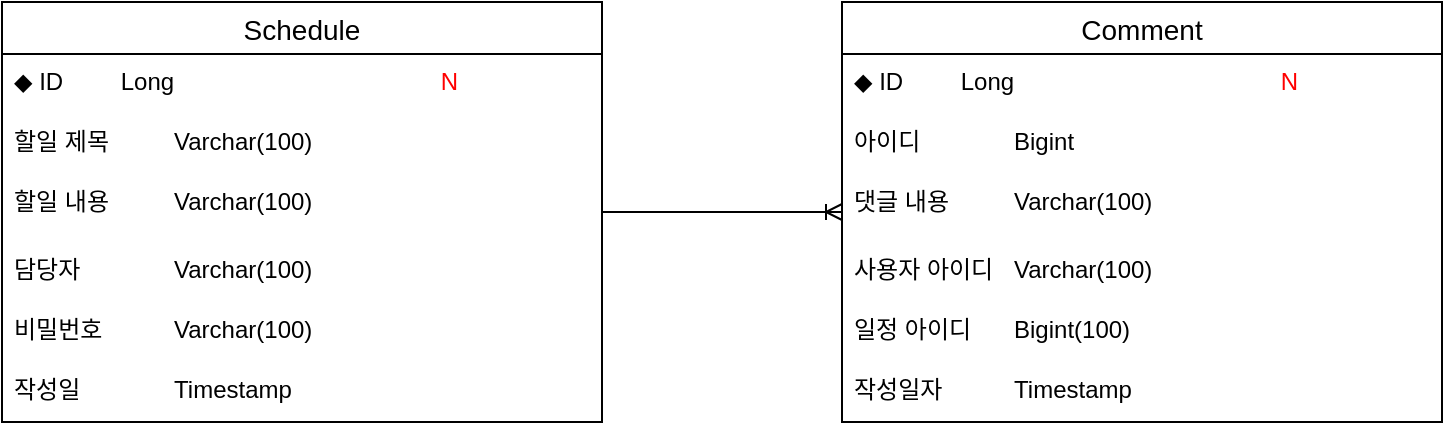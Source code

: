 <mxfile version="24.4.10" type="github">
  <diagram name="페이지-1" id="8GhwL2vg_PhT-jSbVYvZ">
    <mxGraphModel dx="1418" dy="730" grid="1" gridSize="10" guides="1" tooltips="1" connect="1" arrows="1" fold="1" page="1" pageScale="1" pageWidth="827" pageHeight="1169" math="0" shadow="0">
      <root>
        <mxCell id="0" />
        <mxCell id="1" parent="0" />
        <mxCell id="5IaNdQANZah1BXziboju-9" value="" style="group" vertex="1" connectable="0" parent="1">
          <mxGeometry x="54" y="430" width="300" height="210" as="geometry" />
        </mxCell>
        <mxCell id="_m_kCWbIK-r1r3rfLRlH-1" value="Schedule" style="swimlane;fontStyle=0;childLayout=stackLayout;horizontal=1;startSize=26;horizontalStack=0;resizeParent=1;resizeParentMax=0;resizeLast=0;collapsible=1;marginBottom=0;align=center;fontSize=14;" parent="5IaNdQANZah1BXziboju-9" vertex="1">
          <mxGeometry width="300" height="210" as="geometry">
            <mxRectangle x="330" y="420" width="100" height="30" as="alternateBounds" />
          </mxGeometry>
        </mxCell>
        <mxCell id="_m_kCWbIK-r1r3rfLRlH-2" value="◆ ID&lt;span style=&quot;white-space: pre;&quot;&gt;&#x9;&lt;/span&gt;&lt;span style=&quot;white-space: pre;&quot;&gt;&#x9;&lt;/span&gt;Long&lt;span style=&quot;white-space: pre;&quot;&gt;&#x9;&lt;/span&gt;&lt;span style=&quot;white-space: pre;&quot;&gt;&#x9;&lt;/span&gt;&lt;span style=&quot;white-space: pre;&quot;&gt;&#x9;&lt;/span&gt;&lt;span style=&quot;white-space: pre;&quot;&gt;&#x9;&lt;/span&gt;&lt;span style=&quot;white-space: pre;&quot;&gt;&#x9;&lt;/span&gt;&lt;font color=&quot;#ff0000&quot;&gt;N&lt;/font&gt;" style="text;strokeColor=none;fillColor=none;spacingLeft=4;spacingRight=4;overflow=hidden;rotatable=0;points=[[0,0.5],[1,0.5]];portConstraint=eastwest;fontSize=12;whiteSpace=wrap;html=1;" parent="_m_kCWbIK-r1r3rfLRlH-1" vertex="1">
          <mxGeometry y="26" width="300" height="30" as="geometry" />
        </mxCell>
        <mxCell id="_m_kCWbIK-r1r3rfLRlH-3" value="할일 제목&lt;span style=&quot;white-space: pre;&quot;&gt;&#x9;&lt;/span&gt;&lt;span style=&quot;white-space: pre;&quot;&gt;&#x9;&lt;/span&gt;Varchar(100)" style="text;strokeColor=none;fillColor=none;spacingLeft=4;spacingRight=4;overflow=hidden;rotatable=0;points=[[0,0.5],[1,0.5]];portConstraint=eastwest;fontSize=12;whiteSpace=wrap;html=1;" parent="_m_kCWbIK-r1r3rfLRlH-1" vertex="1">
          <mxGeometry y="56" width="300" height="30" as="geometry" />
        </mxCell>
        <mxCell id="_m_kCWbIK-r1r3rfLRlH-4" value="할일 내용&lt;span style=&quot;white-space: pre;&quot;&gt;&#x9;&lt;/span&gt;&lt;span style=&quot;white-space: pre;&quot;&gt;&#x9;&lt;/span&gt;Varchar(100)" style="text;strokeColor=none;fillColor=none;spacingLeft=4;spacingRight=4;overflow=hidden;rotatable=0;points=[[0,0.5],[1,0.5]];portConstraint=eastwest;fontSize=12;whiteSpace=wrap;html=1;" parent="_m_kCWbIK-r1r3rfLRlH-1" vertex="1">
          <mxGeometry y="86" width="300" height="124" as="geometry" />
        </mxCell>
        <mxCell id="_m_kCWbIK-r1r3rfLRlH-9" value="담당자&lt;span style=&quot;white-space: pre;&quot;&gt;&#x9;&lt;/span&gt;&lt;span style=&quot;white-space: pre;&quot;&gt;&#x9;&lt;/span&gt;Varchar(100)" style="text;strokeColor=none;fillColor=none;spacingLeft=4;spacingRight=4;overflow=hidden;rotatable=0;points=[[0,0.5],[1,0.5]];portConstraint=eastwest;fontSize=12;whiteSpace=wrap;html=1;" parent="5IaNdQANZah1BXziboju-9" vertex="1">
          <mxGeometry y="120" width="300" height="30" as="geometry" />
        </mxCell>
        <mxCell id="_m_kCWbIK-r1r3rfLRlH-10" value="비밀번호&amp;nbsp;&lt;span style=&quot;white-space: pre;&quot;&gt;&#x9;&lt;/span&gt;&lt;span style=&quot;white-space: pre;&quot;&gt;&#x9;&lt;/span&gt;Varchar(100)" style="text;strokeColor=none;fillColor=none;spacingLeft=4;spacingRight=4;overflow=hidden;rotatable=0;points=[[0,0.5],[1,0.5]];portConstraint=eastwest;fontSize=12;whiteSpace=wrap;html=1;" parent="5IaNdQANZah1BXziboju-9" vertex="1">
          <mxGeometry y="150" width="300" height="30" as="geometry" />
        </mxCell>
        <mxCell id="_m_kCWbIK-r1r3rfLRlH-11" value="작성일&amp;nbsp;&lt;span style=&quot;white-space: pre;&quot;&gt;&#x9;&lt;/span&gt;&lt;span style=&quot;white-space: pre;&quot;&gt;&#x9;&lt;/span&gt;Timestamp" style="text;strokeColor=none;fillColor=none;spacingLeft=4;spacingRight=4;overflow=hidden;rotatable=0;points=[[0,0.5],[1,0.5]];portConstraint=eastwest;fontSize=12;whiteSpace=wrap;html=1;" parent="5IaNdQANZah1BXziboju-9" vertex="1">
          <mxGeometry y="180" width="300" height="30" as="geometry" />
        </mxCell>
        <mxCell id="5IaNdQANZah1BXziboju-10" value="" style="group" vertex="1" connectable="0" parent="1">
          <mxGeometry x="474" y="430" width="300" height="210" as="geometry" />
        </mxCell>
        <mxCell id="5IaNdQANZah1BXziboju-11" value="Comment" style="swimlane;fontStyle=0;childLayout=stackLayout;horizontal=1;startSize=26;horizontalStack=0;resizeParent=1;resizeParentMax=0;resizeLast=0;collapsible=1;marginBottom=0;align=center;fontSize=14;" vertex="1" parent="5IaNdQANZah1BXziboju-10">
          <mxGeometry width="300" height="210" as="geometry">
            <mxRectangle x="330" y="420" width="100" height="30" as="alternateBounds" />
          </mxGeometry>
        </mxCell>
        <mxCell id="5IaNdQANZah1BXziboju-12" value="◆ ID&lt;span style=&quot;white-space: pre;&quot;&gt;&#x9;&lt;/span&gt;&lt;span style=&quot;white-space: pre;&quot;&gt;&#x9;&lt;/span&gt;Long&lt;span style=&quot;white-space: pre;&quot;&gt;&#x9;&lt;/span&gt;&lt;span style=&quot;white-space: pre;&quot;&gt;&#x9;&lt;/span&gt;&lt;span style=&quot;white-space: pre;&quot;&gt;&#x9;&lt;/span&gt;&lt;span style=&quot;white-space: pre;&quot;&gt;&#x9;&lt;/span&gt;&lt;span style=&quot;white-space: pre;&quot;&gt;&#x9;&lt;/span&gt;&lt;font color=&quot;#ff0000&quot;&gt;N&lt;/font&gt;" style="text;strokeColor=none;fillColor=none;spacingLeft=4;spacingRight=4;overflow=hidden;rotatable=0;points=[[0,0.5],[1,0.5]];portConstraint=eastwest;fontSize=12;whiteSpace=wrap;html=1;" vertex="1" parent="5IaNdQANZah1BXziboju-11">
          <mxGeometry y="26" width="300" height="30" as="geometry" />
        </mxCell>
        <mxCell id="5IaNdQANZah1BXziboju-13" value="아이디&lt;span style=&quot;white-space: pre;&quot;&gt;&#x9;&lt;/span&gt;&lt;span style=&quot;white-space: pre;&quot;&gt;&#x9;&lt;/span&gt;Bigint" style="text;strokeColor=none;fillColor=none;spacingLeft=4;spacingRight=4;overflow=hidden;rotatable=0;points=[[0,0.5],[1,0.5]];portConstraint=eastwest;fontSize=12;whiteSpace=wrap;html=1;" vertex="1" parent="5IaNdQANZah1BXziboju-11">
          <mxGeometry y="56" width="300" height="30" as="geometry" />
        </mxCell>
        <mxCell id="5IaNdQANZah1BXziboju-14" value="댓글 내용&lt;span style=&quot;white-space: pre;&quot;&gt;&#x9;&lt;/span&gt;&lt;span style=&quot;white-space: pre;&quot;&gt;&#x9;&lt;/span&gt;Varchar(100)" style="text;strokeColor=none;fillColor=none;spacingLeft=4;spacingRight=4;overflow=hidden;rotatable=0;points=[[0,0.5],[1,0.5]];portConstraint=eastwest;fontSize=12;whiteSpace=wrap;html=1;" vertex="1" parent="5IaNdQANZah1BXziboju-11">
          <mxGeometry y="86" width="300" height="124" as="geometry" />
        </mxCell>
        <mxCell id="5IaNdQANZah1BXziboju-15" value="사용자 아이디&lt;span style=&quot;white-space: pre;&quot;&gt;&#x9;&lt;/span&gt;Varchar(100)" style="text;strokeColor=none;fillColor=none;spacingLeft=4;spacingRight=4;overflow=hidden;rotatable=0;points=[[0,0.5],[1,0.5]];portConstraint=eastwest;fontSize=12;whiteSpace=wrap;html=1;" vertex="1" parent="5IaNdQANZah1BXziboju-10">
          <mxGeometry y="120" width="300" height="30" as="geometry" />
        </mxCell>
        <mxCell id="5IaNdQANZah1BXziboju-16" value="일정 아이디 &lt;span style=&quot;white-space: pre;&quot;&gt;&#x9;&lt;/span&gt;Bigint(100)" style="text;strokeColor=none;fillColor=none;spacingLeft=4;spacingRight=4;overflow=hidden;rotatable=0;points=[[0,0.5],[1,0.5]];portConstraint=eastwest;fontSize=12;whiteSpace=wrap;html=1;" vertex="1" parent="5IaNdQANZah1BXziboju-10">
          <mxGeometry y="150" width="300" height="30" as="geometry" />
        </mxCell>
        <mxCell id="5IaNdQANZah1BXziboju-17" value="작성일자&amp;nbsp;&lt;span style=&quot;white-space: pre;&quot;&gt;&#x9;&lt;/span&gt;&lt;span style=&quot;white-space: pre;&quot;&gt;&#x9;&lt;/span&gt;Timestamp" style="text;strokeColor=none;fillColor=none;spacingLeft=4;spacingRight=4;overflow=hidden;rotatable=0;points=[[0,0.5],[1,0.5]];portConstraint=eastwest;fontSize=12;whiteSpace=wrap;html=1;" vertex="1" parent="5IaNdQANZah1BXziboju-10">
          <mxGeometry y="180" width="300" height="30" as="geometry" />
        </mxCell>
        <mxCell id="5IaNdQANZah1BXziboju-34" value="" style="edgeStyle=entityRelationEdgeStyle;fontSize=12;html=1;endArrow=ERoneToMany;rounded=0;" edge="1" parent="1" source="_m_kCWbIK-r1r3rfLRlH-1" target="5IaNdQANZah1BXziboju-11">
          <mxGeometry width="100" height="100" relative="1" as="geometry">
            <mxPoint x="360" y="430" as="sourcePoint" />
            <mxPoint x="460" y="330" as="targetPoint" />
          </mxGeometry>
        </mxCell>
      </root>
    </mxGraphModel>
  </diagram>
</mxfile>
